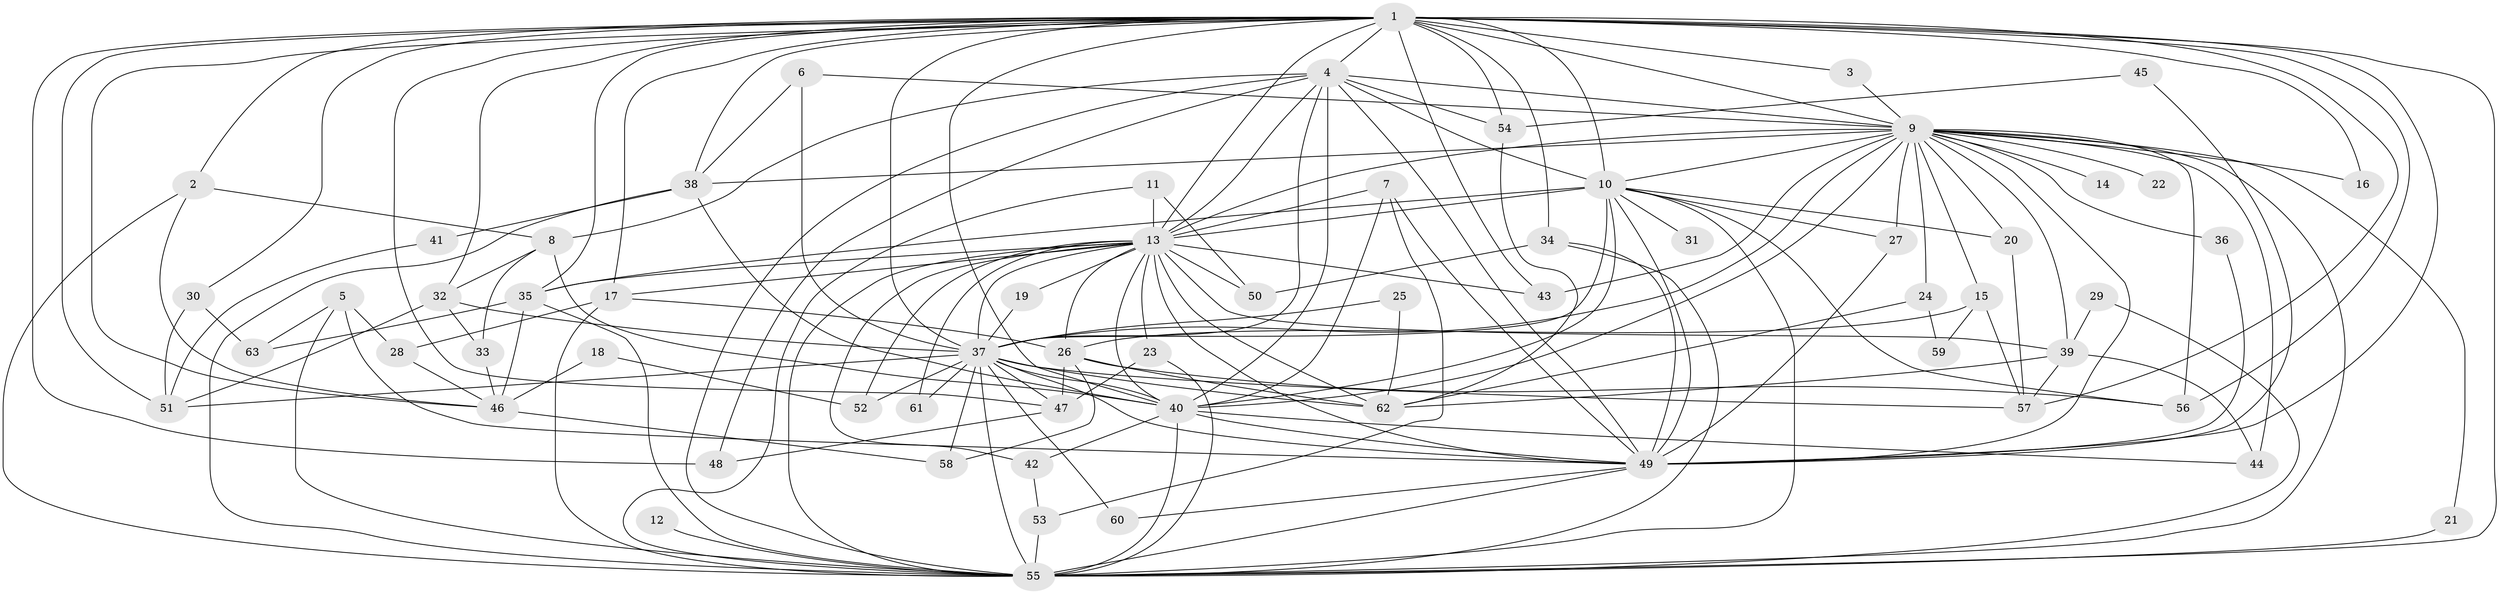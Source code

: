 // original degree distribution, {18: 0.008, 21: 0.008, 23: 0.016, 26: 0.008, 31: 0.008, 17: 0.008, 15: 0.008, 19: 0.008, 29: 0.008, 4: 0.056, 5: 0.08, 2: 0.544, 3: 0.184, 6: 0.048, 9: 0.008}
// Generated by graph-tools (version 1.1) at 2025/01/03/09/25 03:01:31]
// undirected, 63 vertices, 172 edges
graph export_dot {
graph [start="1"]
  node [color=gray90,style=filled];
  1;
  2;
  3;
  4;
  5;
  6;
  7;
  8;
  9;
  10;
  11;
  12;
  13;
  14;
  15;
  16;
  17;
  18;
  19;
  20;
  21;
  22;
  23;
  24;
  25;
  26;
  27;
  28;
  29;
  30;
  31;
  32;
  33;
  34;
  35;
  36;
  37;
  38;
  39;
  40;
  41;
  42;
  43;
  44;
  45;
  46;
  47;
  48;
  49;
  50;
  51;
  52;
  53;
  54;
  55;
  56;
  57;
  58;
  59;
  60;
  61;
  62;
  63;
  1 -- 2 [weight=1.0];
  1 -- 3 [weight=1.0];
  1 -- 4 [weight=2.0];
  1 -- 9 [weight=3.0];
  1 -- 10 [weight=4.0];
  1 -- 13 [weight=2.0];
  1 -- 16 [weight=1.0];
  1 -- 17 [weight=1.0];
  1 -- 30 [weight=1.0];
  1 -- 32 [weight=1.0];
  1 -- 34 [weight=2.0];
  1 -- 35 [weight=1.0];
  1 -- 37 [weight=3.0];
  1 -- 38 [weight=1.0];
  1 -- 40 [weight=3.0];
  1 -- 43 [weight=1.0];
  1 -- 46 [weight=1.0];
  1 -- 47 [weight=1.0];
  1 -- 48 [weight=1.0];
  1 -- 49 [weight=2.0];
  1 -- 51 [weight=1.0];
  1 -- 54 [weight=1.0];
  1 -- 55 [weight=2.0];
  1 -- 56 [weight=1.0];
  1 -- 57 [weight=2.0];
  2 -- 8 [weight=1.0];
  2 -- 46 [weight=1.0];
  2 -- 55 [weight=1.0];
  3 -- 9 [weight=1.0];
  4 -- 8 [weight=1.0];
  4 -- 9 [weight=1.0];
  4 -- 10 [weight=1.0];
  4 -- 13 [weight=1.0];
  4 -- 37 [weight=2.0];
  4 -- 40 [weight=2.0];
  4 -- 48 [weight=1.0];
  4 -- 49 [weight=1.0];
  4 -- 54 [weight=2.0];
  4 -- 55 [weight=1.0];
  5 -- 28 [weight=1.0];
  5 -- 49 [weight=1.0];
  5 -- 55 [weight=1.0];
  5 -- 63 [weight=1.0];
  6 -- 9 [weight=1.0];
  6 -- 37 [weight=1.0];
  6 -- 38 [weight=1.0];
  7 -- 13 [weight=1.0];
  7 -- 40 [weight=1.0];
  7 -- 49 [weight=1.0];
  7 -- 53 [weight=2.0];
  8 -- 32 [weight=1.0];
  8 -- 33 [weight=1.0];
  8 -- 40 [weight=1.0];
  9 -- 10 [weight=1.0];
  9 -- 13 [weight=1.0];
  9 -- 14 [weight=1.0];
  9 -- 15 [weight=1.0];
  9 -- 16 [weight=1.0];
  9 -- 20 [weight=1.0];
  9 -- 21 [weight=1.0];
  9 -- 22 [weight=1.0];
  9 -- 24 [weight=1.0];
  9 -- 27 [weight=1.0];
  9 -- 36 [weight=1.0];
  9 -- 37 [weight=1.0];
  9 -- 38 [weight=1.0];
  9 -- 39 [weight=1.0];
  9 -- 40 [weight=2.0];
  9 -- 43 [weight=1.0];
  9 -- 44 [weight=1.0];
  9 -- 49 [weight=3.0];
  9 -- 55 [weight=1.0];
  9 -- 56 [weight=1.0];
  10 -- 13 [weight=1.0];
  10 -- 20 [weight=1.0];
  10 -- 27 [weight=1.0];
  10 -- 31 [weight=1.0];
  10 -- 35 [weight=1.0];
  10 -- 37 [weight=1.0];
  10 -- 40 [weight=1.0];
  10 -- 49 [weight=1.0];
  10 -- 55 [weight=1.0];
  10 -- 56 [weight=1.0];
  11 -- 13 [weight=1.0];
  11 -- 50 [weight=1.0];
  11 -- 55 [weight=1.0];
  12 -- 55 [weight=1.0];
  13 -- 17 [weight=1.0];
  13 -- 19 [weight=1.0];
  13 -- 23 [weight=1.0];
  13 -- 26 [weight=1.0];
  13 -- 35 [weight=1.0];
  13 -- 37 [weight=1.0];
  13 -- 39 [weight=1.0];
  13 -- 40 [weight=1.0];
  13 -- 42 [weight=2.0];
  13 -- 43 [weight=1.0];
  13 -- 49 [weight=2.0];
  13 -- 50 [weight=1.0];
  13 -- 52 [weight=1.0];
  13 -- 55 [weight=1.0];
  13 -- 61 [weight=1.0];
  13 -- 62 [weight=2.0];
  15 -- 26 [weight=1.0];
  15 -- 57 [weight=1.0];
  15 -- 59 [weight=1.0];
  17 -- 26 [weight=1.0];
  17 -- 28 [weight=1.0];
  17 -- 55 [weight=1.0];
  18 -- 46 [weight=2.0];
  18 -- 52 [weight=1.0];
  19 -- 37 [weight=1.0];
  20 -- 57 [weight=1.0];
  21 -- 55 [weight=1.0];
  23 -- 47 [weight=1.0];
  23 -- 55 [weight=1.0];
  24 -- 59 [weight=1.0];
  24 -- 62 [weight=1.0];
  25 -- 37 [weight=3.0];
  25 -- 62 [weight=1.0];
  26 -- 47 [weight=1.0];
  26 -- 56 [weight=1.0];
  26 -- 58 [weight=1.0];
  26 -- 62 [weight=1.0];
  27 -- 49 [weight=1.0];
  28 -- 46 [weight=1.0];
  29 -- 39 [weight=1.0];
  29 -- 55 [weight=1.0];
  30 -- 51 [weight=1.0];
  30 -- 63 [weight=1.0];
  32 -- 33 [weight=1.0];
  32 -- 37 [weight=2.0];
  32 -- 51 [weight=2.0];
  33 -- 46 [weight=1.0];
  34 -- 49 [weight=1.0];
  34 -- 50 [weight=1.0];
  34 -- 55 [weight=1.0];
  35 -- 46 [weight=1.0];
  35 -- 55 [weight=1.0];
  35 -- 63 [weight=1.0];
  36 -- 49 [weight=1.0];
  37 -- 40 [weight=1.0];
  37 -- 47 [weight=1.0];
  37 -- 49 [weight=1.0];
  37 -- 51 [weight=1.0];
  37 -- 52 [weight=1.0];
  37 -- 55 [weight=2.0];
  37 -- 57 [weight=2.0];
  37 -- 58 [weight=1.0];
  37 -- 60 [weight=1.0];
  37 -- 61 [weight=1.0];
  37 -- 62 [weight=2.0];
  38 -- 40 [weight=1.0];
  38 -- 41 [weight=1.0];
  38 -- 55 [weight=1.0];
  39 -- 44 [weight=1.0];
  39 -- 57 [weight=1.0];
  39 -- 62 [weight=1.0];
  40 -- 42 [weight=1.0];
  40 -- 44 [weight=1.0];
  40 -- 49 [weight=2.0];
  40 -- 55 [weight=1.0];
  41 -- 51 [weight=1.0];
  42 -- 53 [weight=1.0];
  45 -- 49 [weight=1.0];
  45 -- 54 [weight=1.0];
  46 -- 58 [weight=1.0];
  47 -- 48 [weight=1.0];
  49 -- 55 [weight=1.0];
  49 -- 60 [weight=1.0];
  53 -- 55 [weight=1.0];
  54 -- 62 [weight=1.0];
}
